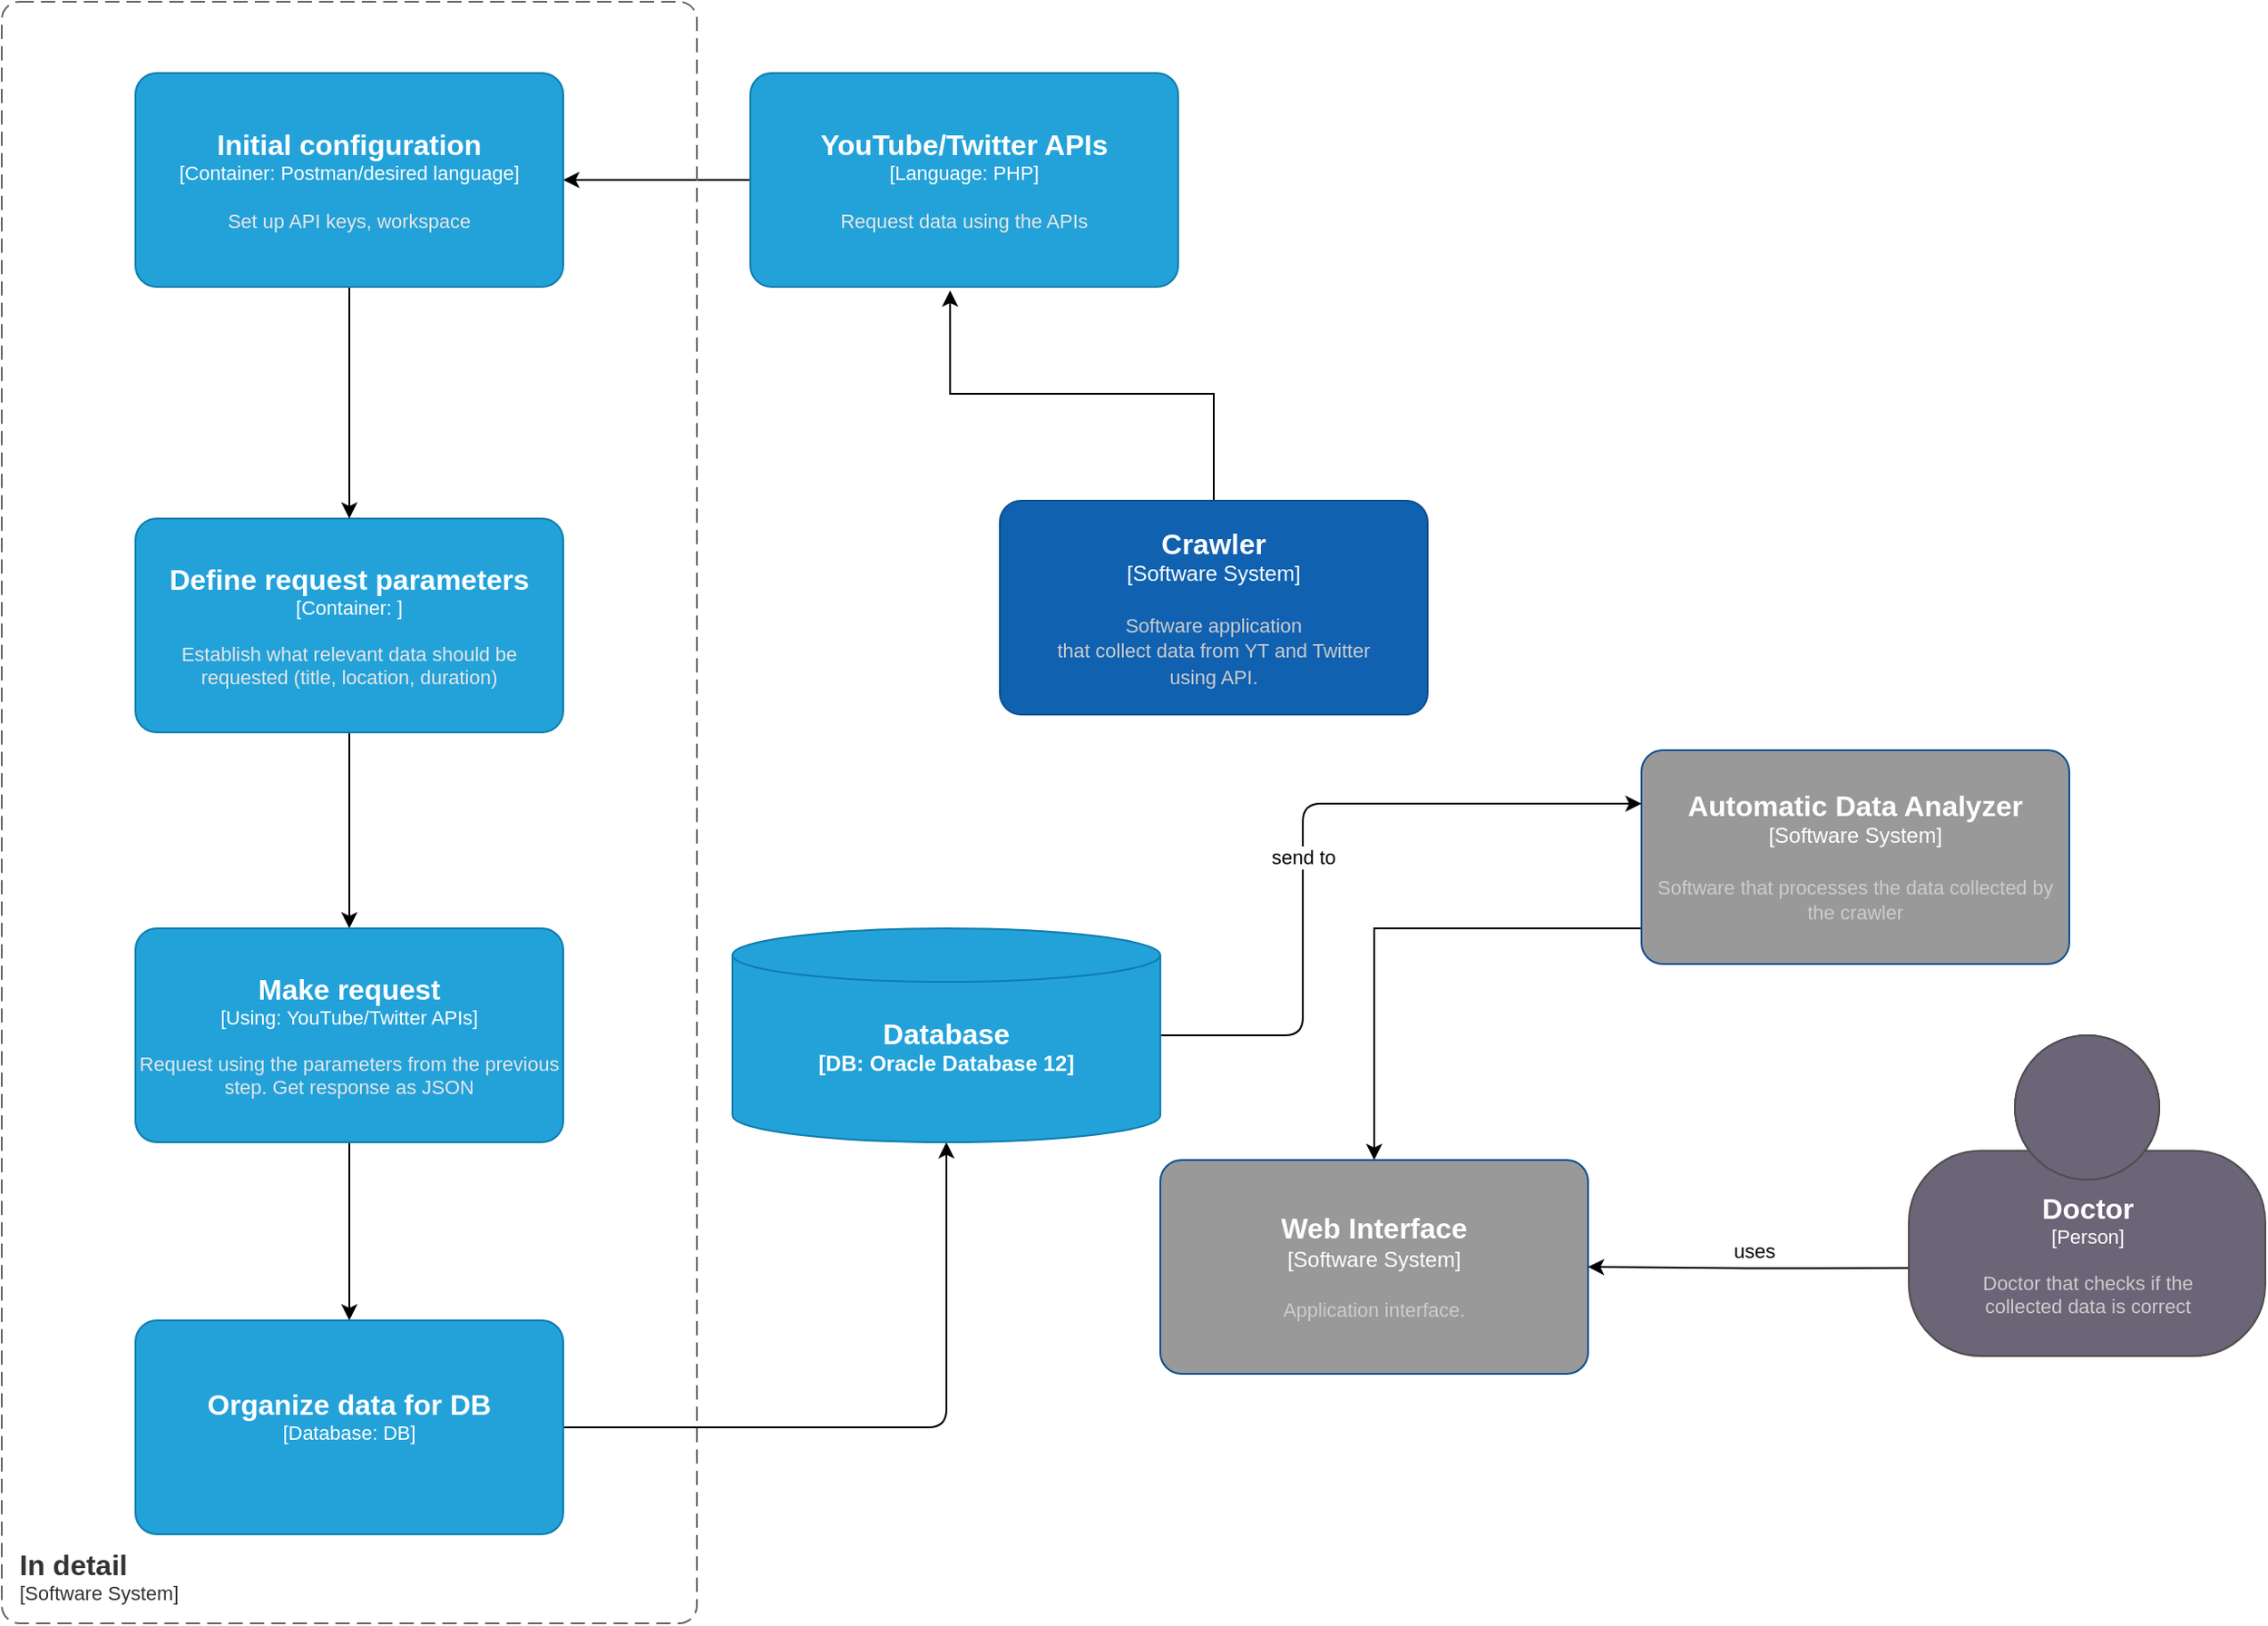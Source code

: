 <mxfile><diagram id="JxWLif4J5LH2u6TFrBIz" name="Page-1"><mxGraphModel dx="1890" dy="1997" grid="1" gridSize="10" guides="1" tooltips="1" connect="1" arrows="1" fold="1" page="1" pageScale="1" pageWidth="827" pageHeight="1169" math="0" shadow="0"><root><mxCell id="0"/><mxCell id="1" parent="0"/><mxCell id="6QtcYFYMHEyhI5xtrDvE-8" style="edgeStyle=orthogonalEdgeStyle;rounded=0;orthogonalLoop=1;jettySize=auto;html=1;entryX=0.467;entryY=1.017;entryDx=0;entryDy=0;entryPerimeter=0;" parent="1" source="y1i8E93ZeQbKyxepL5tv-4" target="6QtcYFYMHEyhI5xtrDvE-2" edge="1"><mxGeometry relative="1" as="geometry"/></mxCell><object placeholders="1" c4Name="Crawler" c4Type="Software System" c4Description="Software application &#10;that collect data from YT and Twitter&#10; using API." label="&lt;font style=&quot;font-size: 16px&quot;&gt;&lt;b&gt;%c4Name%&lt;/b&gt;&lt;/font&gt;&lt;div&gt;[%c4Type%]&lt;/div&gt;&lt;br&gt;&lt;div&gt;&lt;font style=&quot;font-size: 11px&quot;&gt;&lt;font color=&quot;#cccccc&quot;&gt;%c4Description%&lt;/font&gt;&lt;/div&gt;" id="y1i8E93ZeQbKyxepL5tv-4"><mxCell style="rounded=1;whiteSpace=wrap;html=1;labelBackgroundColor=none;fillColor=#1061B0;fontColor=#ffffff;align=center;arcSize=10;strokeColor=#0D5091;metaEdit=1;resizable=0;points=[[0.25,0,0],[0.5,0,0],[0.75,0,0],[1,0.25,0],[1,0.5,0],[1,0.75,0],[0.75,1,0],[0.5,1,0],[0.25,1,0],[0,0.75,0],[0,0.5,0],[0,0.25,0]];" parent="1" vertex="1"><mxGeometry x="30" y="-10" width="240" height="120" as="geometry"/></mxCell></object><mxCell id="6QtcYFYMHEyhI5xtrDvE-31" style="edgeStyle=orthogonalEdgeStyle;rounded=0;orthogonalLoop=1;jettySize=auto;html=1;" parent="1" source="y1i8E93ZeQbKyxepL5tv-5" target="y1i8E93ZeQbKyxepL5tv-6" edge="1"><mxGeometry relative="1" as="geometry"><Array as="points"><mxPoint x="240" y="230"/></Array></mxGeometry></mxCell><object placeholders="1" c4Name="Automatic Data Analyzer" c4Type="Software System" c4Description="Software that processes the data collected by the crawler" label="&lt;font style=&quot;font-size: 16px&quot;&gt;&lt;b&gt;%c4Name%&lt;/b&gt;&lt;/font&gt;&lt;div&gt;[%c4Type%]&lt;/div&gt;&lt;br&gt;&lt;div&gt;&lt;font style=&quot;font-size: 11px&quot;&gt;&lt;font color=&quot;#cccccc&quot;&gt;%c4Description%&lt;/font&gt;&lt;/div&gt;" id="y1i8E93ZeQbKyxepL5tv-5"><mxCell style="rounded=1;whiteSpace=wrap;html=1;labelBackgroundColor=none;fillColor=#999999;fontColor=#ffffff;align=center;arcSize=10;strokeColor=#0D5091;metaEdit=1;resizable=0;points=[[0.25,0,0],[0.5,0,0],[0.75,0,0],[1,0.25,0],[1,0.5,0],[1,0.75,0],[0.75,1,0],[0.5,1,0],[0.25,1,0],[0,0.75,0],[0,0.5,0],[0,0.25,0]];" parent="1" vertex="1"><mxGeometry x="390" y="130" width="240" height="120" as="geometry"/></mxCell></object><object placeholders="1" c4Name="Web Interface" c4Type="Software System" c4Description="Application interface." label="&lt;font style=&quot;font-size: 16px&quot;&gt;&lt;b&gt;%c4Name%&lt;/b&gt;&lt;/font&gt;&lt;div&gt;[%c4Type%]&lt;/div&gt;&lt;br&gt;&lt;div&gt;&lt;font style=&quot;font-size: 11px&quot;&gt;&lt;font color=&quot;#cccccc&quot;&gt;%c4Description%&lt;/font&gt;&lt;/div&gt;" id="y1i8E93ZeQbKyxepL5tv-6"><mxCell style="rounded=1;whiteSpace=wrap;html=1;labelBackgroundColor=none;fillColor=#999999;fontColor=#ffffff;align=center;arcSize=10;strokeColor=#0D5091;metaEdit=1;resizable=0;points=[[0.25,0,0],[0.5,0,0],[0.75,0,0],[1,0.25,0],[1,0.5,0],[1,0.75,0],[0.75,1,0],[0.5,1,0],[0.25,1,0],[0,0.75,0],[0,0.5,0],[0,0.25,0]];" parent="1" vertex="1"><mxGeometry x="120" y="360" width="240" height="120" as="geometry"/></mxCell></object><mxCell id="y1i8E93ZeQbKyxepL5tv-15" style="edgeStyle=orthogonalEdgeStyle;rounded=0;orthogonalLoop=1;jettySize=auto;html=1;exitX=0.004;exitY=0.726;exitDx=0;exitDy=0;exitPerimeter=0;" parent="1" source="7" target="y1i8E93ZeQbKyxepL5tv-6" edge="1"><mxGeometry relative="1" as="geometry"><mxPoint x="520" y="420" as="sourcePoint"/><Array as="points"/></mxGeometry></mxCell><mxCell id="y1i8E93ZeQbKyxepL5tv-16" value="uses&lt;br&gt;" style="edgeLabel;html=1;align=center;verticalAlign=middle;resizable=0;points=[];" parent="y1i8E93ZeQbKyxepL5tv-15" vertex="1" connectable="0"><mxGeometry x="-0.24" y="1" relative="1" as="geometry"><mxPoint x="-19" y="-11" as="offset"/></mxGeometry></mxCell><mxCell id="6QtcYFYMHEyhI5xtrDvE-26" style="edgeStyle=orthogonalEdgeStyle;rounded=0;orthogonalLoop=1;jettySize=auto;html=1;entryX=1;entryY=0.5;entryDx=0;entryDy=0;entryPerimeter=0;" parent="1" source="6QtcYFYMHEyhI5xtrDvE-2" target="6QtcYFYMHEyhI5xtrDvE-24" edge="1"><mxGeometry relative="1" as="geometry"/></mxCell><object placeholders="1" c4Name="YouTube/Twitter APIs" c4Type="Language" c4Technology="PHP" c4Description="Request data using the APIs" label="&lt;font style=&quot;font-size: 16px&quot;&gt;&lt;b&gt;%c4Name%&lt;/b&gt;&lt;/font&gt;&lt;div&gt;[%c4Type%: %c4Technology%]&lt;/div&gt;&lt;br&gt;&lt;div&gt;&lt;font style=&quot;font-size: 11px&quot;&gt;&lt;font color=&quot;#E6E6E6&quot;&gt;%c4Description%&lt;/font&gt;&lt;/div&gt;" id="6QtcYFYMHEyhI5xtrDvE-2"><mxCell style="rounded=1;whiteSpace=wrap;html=1;fontSize=11;labelBackgroundColor=none;fillColor=#23A2D9;fontColor=#ffffff;align=center;arcSize=10;strokeColor=#0E7DAD;metaEdit=1;resizable=0;points=[[0.25,0,0],[0.5,0,0],[0.75,0,0],[1,0.25,0],[1,0.5,0],[1,0.75,0],[0.75,1,0],[0.5,1,0],[0.25,1,0],[0,0.75,0],[0,0.5,0],[0,0.25,0]];" parent="1" vertex="1"><mxGeometry x="-110" y="-250" width="240" height="120" as="geometry"/></mxCell></object><object placeholders="1" c4Name="In detail" c4Type="SystemScopeBoundary" c4Application="Software System" label="&lt;font style=&quot;font-size: 16px&quot;&gt;&lt;b&gt;&lt;div style=&quot;text-align: left&quot;&gt;%c4Name%&lt;/div&gt;&lt;/b&gt;&lt;/font&gt;&lt;div style=&quot;text-align: left&quot;&gt;[%c4Application%]&lt;/div&gt;" id="6QtcYFYMHEyhI5xtrDvE-12"><mxCell style="rounded=1;fontSize=11;whiteSpace=wrap;html=1;dashed=1;arcSize=20;fillColor=none;strokeColor=#666666;fontColor=#333333;labelBackgroundColor=none;align=left;verticalAlign=bottom;labelBorderColor=none;spacingTop=0;spacing=10;dashPattern=8 4;metaEdit=1;rotatable=0;perimeter=rectanglePerimeter;noLabel=0;labelPadding=0;allowArrows=0;connectable=0;expand=0;recursiveResize=0;editable=1;pointerEvents=0;absoluteArcSize=1;points=[[0.25,0,0],[0.5,0,0],[0.75,0,0],[1,0.25,0],[1,0.5,0],[1,0.75,0],[0.75,1,0],[0.5,1,0],[0.25,1,0],[0,0.75,0],[0,0.5,0],[0,0.25,0]];" parent="1" vertex="1"><mxGeometry x="-530" y="-290" width="390" height="910" as="geometry"/></mxCell></object><mxCell id="6QtcYFYMHEyhI5xtrDvE-16" style="edgeStyle=orthogonalEdgeStyle;rounded=0;orthogonalLoop=1;jettySize=auto;html=1;entryX=0.5;entryY=0;entryDx=0;entryDy=0;entryPerimeter=0;" parent="1" source="6QtcYFYMHEyhI5xtrDvE-13" target="6QtcYFYMHEyhI5xtrDvE-15" edge="1"><mxGeometry relative="1" as="geometry"/></mxCell><object placeholders="1" c4Name="Define request parameters" c4Type="Container" c4Technology="" c4Description="Establish what relevant data should be requested (title, location, duration)" label="&lt;font style=&quot;font-size: 16px&quot;&gt;&lt;b&gt;%c4Name%&lt;/b&gt;&lt;/font&gt;&lt;div&gt;[%c4Type%: %c4Technology%]&lt;/div&gt;&lt;br&gt;&lt;div&gt;&lt;font style=&quot;font-size: 11px&quot;&gt;&lt;font color=&quot;#E6E6E6&quot;&gt;%c4Description%&lt;/font&gt;&lt;/div&gt;" id="6QtcYFYMHEyhI5xtrDvE-13"><mxCell style="rounded=1;whiteSpace=wrap;html=1;fontSize=11;labelBackgroundColor=none;fillColor=#23A2D9;fontColor=#ffffff;align=center;arcSize=10;strokeColor=#0E7DAD;metaEdit=1;resizable=0;points=[[0.25,0,0],[0.5,0,0],[0.75,0,0],[1,0.25,0],[1,0.5,0],[1,0.75,0],[0.75,1,0],[0.5,1,0],[0.25,1,0],[0,0.75,0],[0,0.5,0],[0,0.25,0]];" parent="1" vertex="1"><mxGeometry x="-455" width="240" height="120" as="geometry"/></mxCell></object><mxCell id="6QtcYFYMHEyhI5xtrDvE-34" style="edgeStyle=orthogonalEdgeStyle;rounded=0;orthogonalLoop=1;jettySize=auto;html=1;" parent="1" source="6QtcYFYMHEyhI5xtrDvE-15" target="6QtcYFYMHEyhI5xtrDvE-27" edge="1"><mxGeometry relative="1" as="geometry"/></mxCell><object c4Name="Make request" c4Type="Using" c4Technology="YouTube/Twitter APIs" c4Description="Request using the parameters from the previous step. Get response as JSON" label="&lt;font style=&quot;font-size: 16px&quot;&gt;&lt;b&gt;%c4Name%&lt;/b&gt;&lt;/font&gt;&lt;div&gt;[%c4Type%: %c4Technology%]&lt;/div&gt;&lt;br&gt;&lt;div&gt;&lt;font style=&quot;font-size: 11px&quot;&gt;&lt;font color=&quot;#E6E6E6&quot;&gt;%c4Description%&lt;/font&gt;&lt;/div&gt;" placeholders="1" id="6QtcYFYMHEyhI5xtrDvE-15"><mxCell style="rounded=1;whiteSpace=wrap;html=1;fontSize=11;labelBackgroundColor=none;fillColor=#23A2D9;fontColor=#ffffff;align=center;arcSize=10;strokeColor=#0E7DAD;metaEdit=1;resizable=0;points=[[0.25,0,0],[0.5,0,0],[0.75,0,0],[1,0.25,0],[1,0.5,0],[1,0.75,0],[0.75,1,0],[0.5,1,0],[0.25,1,0],[0,0.75,0],[0,0.5,0],[0,0.25,0]];" parent="1" vertex="1"><mxGeometry x="-455" y="230" width="240" height="120" as="geometry"/></mxCell></object><mxCell id="6QtcYFYMHEyhI5xtrDvE-25" style="edgeStyle=orthogonalEdgeStyle;rounded=0;orthogonalLoop=1;jettySize=auto;html=1;entryX=0.5;entryY=0;entryDx=0;entryDy=0;entryPerimeter=0;" parent="1" source="6QtcYFYMHEyhI5xtrDvE-24" target="6QtcYFYMHEyhI5xtrDvE-13" edge="1"><mxGeometry relative="1" as="geometry"/></mxCell><object placeholders="1" c4Name="Initial configuration" c4Type="Container" c4Technology="Postman/desired language" c4Description="Set up API keys, workspace" label="&lt;font style=&quot;font-size: 16px&quot;&gt;&lt;b&gt;%c4Name%&lt;/b&gt;&lt;/font&gt;&lt;div&gt;[%c4Type%: %c4Technology%]&lt;/div&gt;&lt;br&gt;&lt;div&gt;&lt;font style=&quot;font-size: 11px&quot;&gt;&lt;font color=&quot;#E6E6E6&quot;&gt;%c4Description%&lt;/font&gt;&lt;/div&gt;" id="6QtcYFYMHEyhI5xtrDvE-24"><mxCell style="rounded=1;whiteSpace=wrap;html=1;fontSize=11;labelBackgroundColor=none;fillColor=#23A2D9;fontColor=#ffffff;align=center;arcSize=10;strokeColor=#0E7DAD;metaEdit=1;resizable=0;points=[[0.25,0,0],[0.5,0,0],[0.75,0,0],[1,0.25,0],[1,0.5,0],[1,0.75,0],[0.75,1,0],[0.5,1,0],[0.25,1,0],[0,0.75,0],[0,0.5,0],[0,0.25,0]];" parent="1" vertex="1"><mxGeometry x="-455" y="-250" width="240" height="120" as="geometry"/></mxCell></object><mxCell id="9" style="edgeStyle=none;html=1;entryX=0.5;entryY=1;entryDx=0;entryDy=0;entryPerimeter=0;" parent="1" source="6QtcYFYMHEyhI5xtrDvE-27" target="2" edge="1"><mxGeometry relative="1" as="geometry"><mxPoint y="510" as="targetPoint"/><Array as="points"><mxPoint y="510"/></Array></mxGeometry></mxCell><object placeholders="1" c4Name="Organize data for DB" c4Type="Database" c4Technology="DB" c4Description="" label="&lt;font style=&quot;font-size: 16px&quot;&gt;&lt;b&gt;%c4Name%&lt;/b&gt;&lt;/font&gt;&lt;div&gt;[%c4Type%: %c4Technology%]&lt;/div&gt;&lt;br&gt;&lt;div&gt;&lt;font style=&quot;font-size: 11px&quot;&gt;&lt;font color=&quot;#E6E6E6&quot;&gt;%c4Description%&lt;/font&gt;&lt;/div&gt;" id="6QtcYFYMHEyhI5xtrDvE-27"><mxCell style="rounded=1;whiteSpace=wrap;html=1;fontSize=11;labelBackgroundColor=none;fillColor=#23A2D9;fontColor=#ffffff;align=center;arcSize=10;strokeColor=#0E7DAD;metaEdit=1;resizable=0;points=[[0.25,0,0],[0.5,0,0],[0.75,0,0],[1,0.25,0],[1,0.5,0],[1,0.75,0],[0.75,1,0],[0.5,1,0],[0.25,1,0],[0,0.75,0],[0,0.5,0],[0,0.25,0]];" parent="1" vertex="1"><mxGeometry x="-455" y="450" width="240" height="120" as="geometry"/></mxCell></object><mxCell id="4" style="edgeStyle=none;html=1;entryX=0;entryY=0.25;entryDx=0;entryDy=0;entryPerimeter=0;exitX=1;exitY=0.5;exitDx=0;exitDy=0;exitPerimeter=0;" parent="1" source="2" target="y1i8E93ZeQbKyxepL5tv-5" edge="1"><mxGeometry relative="1" as="geometry"><Array as="points"><mxPoint x="200" y="290"/><mxPoint x="200" y="160"/></Array></mxGeometry></mxCell><mxCell id="6" value="send to" style="edgeLabel;html=1;align=center;verticalAlign=middle;resizable=0;points=[];" parent="4" vertex="1" connectable="0"><mxGeometry x="0.238" relative="1" as="geometry"><mxPoint x="-38" y="30" as="offset"/></mxGeometry></mxCell><object placeholders="1" c4Type="Database" c4Container="DB" c4Technology="Oracle Database 12" c4Description="" label="&lt;font style=&quot;font-size: 16px&quot;&gt;&lt;b&gt;%c4Type%&lt;/font&gt;&lt;div&gt;[%c4Container%:&amp;nbsp;%c4Technology%]&lt;/div&gt;&lt;br&gt;&lt;div&gt;&lt;font style=&quot;font-size: 11px&quot;&gt;&lt;font color=&quot;#E6E6E6&quot;&gt;%c4Description%&lt;/font&gt;&lt;/div&gt;" id="2"><mxCell style="shape=cylinder3;size=15;whiteSpace=wrap;html=1;boundedLbl=1;rounded=0;labelBackgroundColor=none;fillColor=#23A2D9;fontSize=12;fontColor=#ffffff;align=center;strokeColor=#0E7DAD;metaEdit=1;points=[[0.5,0,0],[1,0.25,0],[1,0.5,0],[1,0.75,0],[0.5,1,0],[0,0.75,0],[0,0.5,0],[0,0.25,0]];resizable=0;direction=east;" parent="1" vertex="1"><mxGeometry x="-120" y="230" width="240" height="120" as="geometry"/></mxCell></object><object placeholders="1" c4Name="Doctor" c4Type="Person" c4Description="Doctor that checks if the&#10; collected data is correct" label="&lt;font style=&quot;font-size: 16px&quot;&gt;&lt;b&gt;%c4Name%&lt;/b&gt;&lt;/font&gt;&lt;div&gt;[%c4Type%]&lt;/div&gt;&lt;br&gt;&lt;div&gt;&lt;font style=&quot;font-size: 11px&quot;&gt;&lt;font color=&quot;#cccccc&quot;&gt;%c4Description%&lt;/font&gt;&lt;/div&gt;" id="7"><mxCell style="html=1;fontSize=11;dashed=0;whitespace=wrap;fillColor=#6C6477;strokeColor=#4D4D4D;fontColor=#ffffff;shape=mxgraph.c4.person2;align=center;metaEdit=1;points=[[0.5,0,0],[1,0.5,0],[1,0.75,0],[0.75,1,0],[0.5,1,0],[0.25,1,0],[0,0.75,0],[0,0.5,0]];resizable=0;" parent="1" vertex="1"><mxGeometry x="540" y="290" width="200" height="180" as="geometry"/></mxCell></object></root></mxGraphModel></diagram></mxfile>